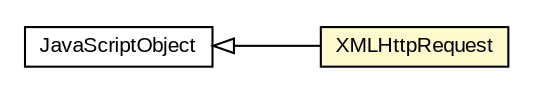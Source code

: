 #!/usr/local/bin/dot
#
# Class diagram 
# Generated by UMLGraph version R5_6-24-gf6e263 (http://www.umlgraph.org/)
#

digraph G {
	edge [fontname="arial",fontsize=10,labelfontname="arial",labelfontsize=10];
	node [fontname="arial",fontsize=10,shape=plaintext];
	nodesep=0.25;
	ranksep=0.5;
	rankdir=LR;
	// com.google.gwt.xhr.client.XMLHttpRequest
	c4940 [label=<<table title="com.google.gwt.xhr.client.XMLHttpRequest" border="0" cellborder="1" cellspacing="0" cellpadding="2" port="p" bgcolor="lemonChiffon" href="./XMLHttpRequest.html">
		<tr><td><table border="0" cellspacing="0" cellpadding="1">
<tr><td align="center" balign="center"> XMLHttpRequest </td></tr>
		</table></td></tr>
		</table>>, URL="./XMLHttpRequest.html", fontname="arial", fontcolor="black", fontsize=10.0];
	//com.google.gwt.xhr.client.XMLHttpRequest extends com.google.gwt.core.client.JavaScriptObject
	c5004:p -> c4940:p [dir=back,arrowtail=empty];
	// com.google.gwt.core.client.JavaScriptObject
	c5004 [label=<<table title="com.google.gwt.core.client.JavaScriptObject" border="0" cellborder="1" cellspacing="0" cellpadding="2" port="p" href="http://google-web-toolkit.googlecode.com/svn/javadoc/latest/com/google/gwt/core/client/JavaScriptObject.html">
		<tr><td><table border="0" cellspacing="0" cellpadding="1">
<tr><td align="center" balign="center"> JavaScriptObject </td></tr>
		</table></td></tr>
		</table>>, URL="http://google-web-toolkit.googlecode.com/svn/javadoc/latest/com/google/gwt/core/client/JavaScriptObject.html", fontname="arial", fontcolor="black", fontsize=10.0];
}

